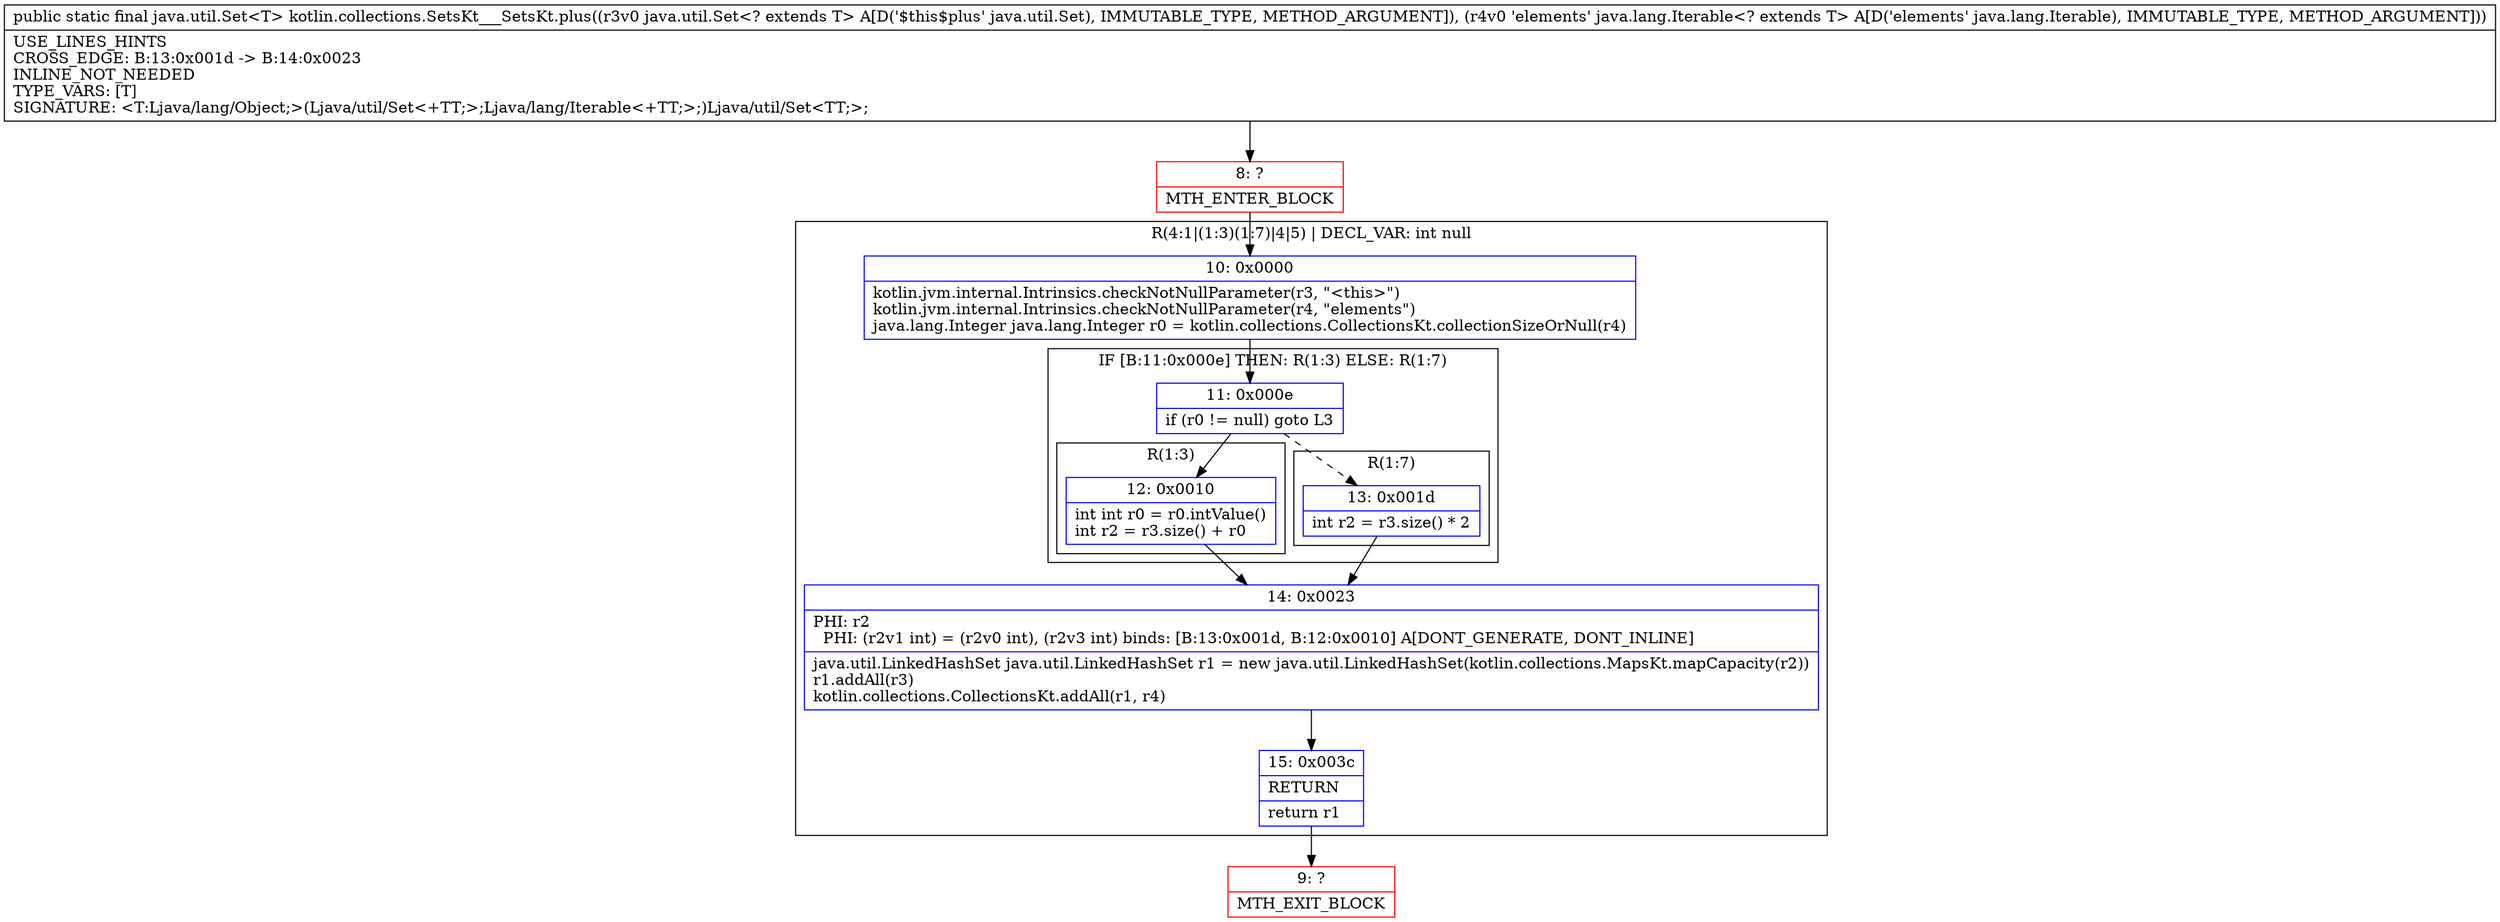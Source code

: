 digraph "CFG forkotlin.collections.SetsKt___SetsKt.plus(Ljava\/util\/Set;Ljava\/lang\/Iterable;)Ljava\/util\/Set;" {
subgraph cluster_Region_1809372025 {
label = "R(4:1|(1:3)(1:7)|4|5) | DECL_VAR: int null\l";
node [shape=record,color=blue];
Node_10 [shape=record,label="{10\:\ 0x0000|kotlin.jvm.internal.Intrinsics.checkNotNullParameter(r3, \"\<this\>\")\lkotlin.jvm.internal.Intrinsics.checkNotNullParameter(r4, \"elements\")\ljava.lang.Integer java.lang.Integer r0 = kotlin.collections.CollectionsKt.collectionSizeOrNull(r4)\l}"];
subgraph cluster_IfRegion_742061002 {
label = "IF [B:11:0x000e] THEN: R(1:3) ELSE: R(1:7)";
node [shape=record,color=blue];
Node_11 [shape=record,label="{11\:\ 0x000e|if (r0 != null) goto L3\l}"];
subgraph cluster_Region_329763028 {
label = "R(1:3)";
node [shape=record,color=blue];
Node_12 [shape=record,label="{12\:\ 0x0010|int int r0 = r0.intValue()\lint r2 = r3.size() + r0\l}"];
}
subgraph cluster_Region_63482109 {
label = "R(1:7)";
node [shape=record,color=blue];
Node_13 [shape=record,label="{13\:\ 0x001d|int r2 = r3.size() * 2\l}"];
}
}
Node_14 [shape=record,label="{14\:\ 0x0023|PHI: r2 \l  PHI: (r2v1 int) = (r2v0 int), (r2v3 int) binds: [B:13:0x001d, B:12:0x0010] A[DONT_GENERATE, DONT_INLINE]\l|java.util.LinkedHashSet java.util.LinkedHashSet r1 = new java.util.LinkedHashSet(kotlin.collections.MapsKt.mapCapacity(r2))\lr1.addAll(r3)\lkotlin.collections.CollectionsKt.addAll(r1, r4)\l}"];
Node_15 [shape=record,label="{15\:\ 0x003c|RETURN\l|return r1\l}"];
}
Node_8 [shape=record,color=red,label="{8\:\ ?|MTH_ENTER_BLOCK\l}"];
Node_9 [shape=record,color=red,label="{9\:\ ?|MTH_EXIT_BLOCK\l}"];
MethodNode[shape=record,label="{public static final java.util.Set\<T\> kotlin.collections.SetsKt___SetsKt.plus((r3v0 java.util.Set\<? extends T\> A[D('$this$plus' java.util.Set), IMMUTABLE_TYPE, METHOD_ARGUMENT]), (r4v0 'elements' java.lang.Iterable\<? extends T\> A[D('elements' java.lang.Iterable), IMMUTABLE_TYPE, METHOD_ARGUMENT]))  | USE_LINES_HINTS\lCROSS_EDGE: B:13:0x001d \-\> B:14:0x0023\lINLINE_NOT_NEEDED\lTYPE_VARS: [T]\lSIGNATURE: \<T:Ljava\/lang\/Object;\>(Ljava\/util\/Set\<+TT;\>;Ljava\/lang\/Iterable\<+TT;\>;)Ljava\/util\/Set\<TT;\>;\l}"];
MethodNode -> Node_8;Node_10 -> Node_11;
Node_11 -> Node_12;
Node_11 -> Node_13[style=dashed];
Node_12 -> Node_14;
Node_13 -> Node_14;
Node_14 -> Node_15;
Node_15 -> Node_9;
Node_8 -> Node_10;
}

